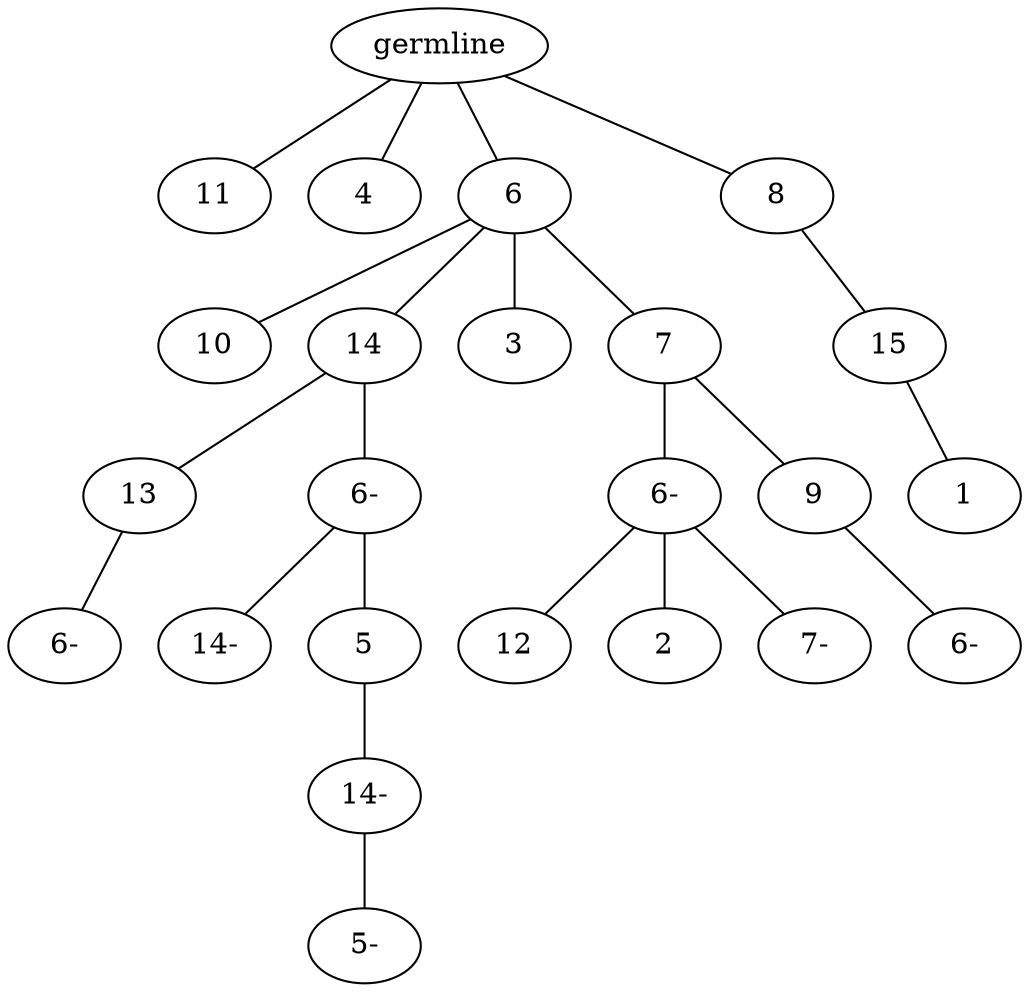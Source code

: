 graph tree {
    "140610995574384" [label="germline"];
    "140610995441472" [label="11"];
    "140610995440992" [label="4"];
    "140610995441184" [label="6"];
    "140610995437872" [label="10"];
    "140610995438928" [label="14"];
    "140610995439792" [label="13"];
    "140610995792480" [label="6-"];
    "140610995439120" [label="6-"];
    "140610995440608" [label="14-"];
    "140610995438016" [label="5"];
    "140610995862688" [label="14-"];
    "140610995843520" [label="5-"];
    "140610995438064" [label="3"];
    "140610995437968" [label="7"];
    "140610995862496" [label="6-"];
    "140610995862208" [label="12"];
    "140610995844384" [label="2"];
    "140610995846544" [label="7-"];
    "140610995863312" [label="9"];
    "140610995847024" [label="6-"];
    "140610995440512" [label="8"];
    "140610995440752" [label="15"];
    "140610995846976" [label="1"];
    "140610995574384" -- "140610995441472";
    "140610995574384" -- "140610995440992";
    "140610995574384" -- "140610995441184";
    "140610995574384" -- "140610995440512";
    "140610995441184" -- "140610995437872";
    "140610995441184" -- "140610995438928";
    "140610995441184" -- "140610995438064";
    "140610995441184" -- "140610995437968";
    "140610995438928" -- "140610995439792";
    "140610995438928" -- "140610995439120";
    "140610995439792" -- "140610995792480";
    "140610995439120" -- "140610995440608";
    "140610995439120" -- "140610995438016";
    "140610995438016" -- "140610995862688";
    "140610995862688" -- "140610995843520";
    "140610995437968" -- "140610995862496";
    "140610995437968" -- "140610995863312";
    "140610995862496" -- "140610995862208";
    "140610995862496" -- "140610995844384";
    "140610995862496" -- "140610995846544";
    "140610995863312" -- "140610995847024";
    "140610995440512" -- "140610995440752";
    "140610995440752" -- "140610995846976";
}
